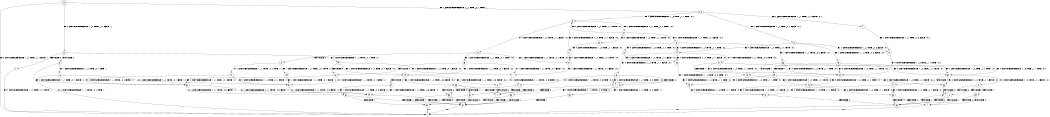 digraph BCG {
size = "7, 10.5";
center = TRUE;
node [shape = circle];
0 [peripheries = 2];
0 -> 1 [label = "EX !0 !ATOMIC_EXCH_BRANCH (1, +0, TRUE, +1, 1, FALSE) !::"];
0 -> 2 [label = "EX !1 !ATOMIC_EXCH_BRANCH (1, +1, TRUE, +0, 1, TRUE) !::"];
0 -> 3 [label = "EX !0 !ATOMIC_EXCH_BRANCH (1, +0, TRUE, +1, 1, FALSE) !::"];
2 -> 4 [label = "EX !1 !ATOMIC_EXCH_BRANCH (1, +1, TRUE, +0, 1, FALSE) !:0:1:"];
2 -> 5 [label = "EX !0 !ATOMIC_EXCH_BRANCH (1, +0, TRUE, +1, 1, TRUE) !:0:1:"];
2 -> 6 [label = "EX !1 !ATOMIC_EXCH_BRANCH (1, +1, TRUE, +0, 1, FALSE) !:0:1:"];
3 -> 7 [label = "TERMINATE !0"];
3 -> 8 [label = "TERMINATE !0"];
3 -> 9 [label = "EX !1 !ATOMIC_EXCH_BRANCH (1, +1, TRUE, +0, 1, TRUE) !:0:"];
4 -> 10 [label = "EX !1 !ATOMIC_EXCH_BRANCH (1, +1, TRUE, +0, 3, FALSE) !:0:1:"];
5 -> 11 [label = "EX !0 !ATOMIC_EXCH_BRANCH (1, +0, TRUE, +1, 1, FALSE) !:0:1:"];
5 -> 12 [label = "EX !1 !ATOMIC_EXCH_BRANCH (1, +1, TRUE, +0, 1, TRUE) !:0:1:"];
5 -> 13 [label = "EX !0 !ATOMIC_EXCH_BRANCH (1, +0, TRUE, +1, 1, FALSE) !:0:1:"];
6 -> 10 [label = "EX !1 !ATOMIC_EXCH_BRANCH (1, +1, TRUE, +0, 3, FALSE) !:0:1:"];
6 -> 14 [label = "EX !0 !ATOMIC_EXCH_BRANCH (1, +0, TRUE, +1, 1, TRUE) !:0:1:"];
6 -> 15 [label = "EX !1 !ATOMIC_EXCH_BRANCH (1, +1, TRUE, +0, 3, FALSE) !:0:1:"];
7 -> 1 [label = "EX !1 !ATOMIC_EXCH_BRANCH (1, +1, TRUE, +0, 1, TRUE) !::"];
8 -> 1 [label = "EX !1 !ATOMIC_EXCH_BRANCH (1, +1, TRUE, +0, 1, TRUE) !::"];
8 -> 16 [label = "EX !1 !ATOMIC_EXCH_BRANCH (1, +1, TRUE, +0, 1, TRUE) !::"];
9 -> 17 [label = "EX !1 !ATOMIC_EXCH_BRANCH (1, +1, TRUE, +0, 1, FALSE) !:0:1:"];
9 -> 18 [label = "TERMINATE !0"];
9 -> 19 [label = "EX !1 !ATOMIC_EXCH_BRANCH (1, +1, TRUE, +0, 1, FALSE) !:0:1:"];
10 -> 20 [label = "EX !0 !ATOMIC_EXCH_BRANCH (1, +0, TRUE, +1, 1, TRUE) !:0:1:"];
11 -> 21 [label = "EX !1 !ATOMIC_EXCH_BRANCH (1, +1, TRUE, +0, 1, TRUE) !:0:1:"];
12 -> 22 [label = "EX !0 !ATOMIC_EXCH_BRANCH (1, +0, TRUE, +1, 1, TRUE) !:0:1:"];
12 -> 23 [label = "EX !1 !ATOMIC_EXCH_BRANCH (1, +1, TRUE, +0, 1, FALSE) !:0:1:"];
12 -> 5 [label = "EX !0 !ATOMIC_EXCH_BRANCH (1, +0, TRUE, +1, 1, TRUE) !:0:1:"];
13 -> 21 [label = "EX !1 !ATOMIC_EXCH_BRANCH (1, +1, TRUE, +0, 1, TRUE) !:0:1:"];
13 -> 24 [label = "TERMINATE !0"];
13 -> 25 [label = "EX !1 !ATOMIC_EXCH_BRANCH (1, +1, TRUE, +0, 1, TRUE) !:0:1:"];
14 -> 26 [label = "EX !0 !ATOMIC_EXCH_BRANCH (1, +0, TRUE, +1, 1, FALSE) !:0:1:"];
14 -> 27 [label = "EX !1 !ATOMIC_EXCH_BRANCH (1, +1, TRUE, +0, 3, TRUE) !:0:1:"];
14 -> 28 [label = "EX !0 !ATOMIC_EXCH_BRANCH (1, +0, TRUE, +1, 1, FALSE) !:0:1:"];
15 -> 20 [label = "EX !0 !ATOMIC_EXCH_BRANCH (1, +0, TRUE, +1, 1, TRUE) !:0:1:"];
15 -> 29 [label = "TERMINATE !1"];
15 -> 30 [label = "EX !0 !ATOMIC_EXCH_BRANCH (1, +0, TRUE, +1, 1, TRUE) !:0:1:"];
16 -> 31 [label = "EX !1 !ATOMIC_EXCH_BRANCH (1, +1, TRUE, +0, 1, FALSE) !:1:"];
16 -> 32 [label = "EX !1 !ATOMIC_EXCH_BRANCH (1, +1, TRUE, +0, 1, FALSE) !:1:"];
17 -> 33 [label = "EX !1 !ATOMIC_EXCH_BRANCH (1, +1, TRUE, +0, 3, FALSE) !:0:1:"];
18 -> 31 [label = "EX !1 !ATOMIC_EXCH_BRANCH (1, +1, TRUE, +0, 1, FALSE) !:1:"];
18 -> 32 [label = "EX !1 !ATOMIC_EXCH_BRANCH (1, +1, TRUE, +0, 1, FALSE) !:1:"];
19 -> 33 [label = "EX !1 !ATOMIC_EXCH_BRANCH (1, +1, TRUE, +0, 3, FALSE) !:0:1:"];
19 -> 34 [label = "TERMINATE !0"];
19 -> 35 [label = "EX !1 !ATOMIC_EXCH_BRANCH (1, +1, TRUE, +0, 3, FALSE) !:0:1:"];
20 -> 36 [label = "EX !0 !ATOMIC_EXCH_BRANCH (1, +0, TRUE, +1, 1, FALSE) !:0:1:"];
21 -> 17 [label = "EX !1 !ATOMIC_EXCH_BRANCH (1, +1, TRUE, +0, 1, FALSE) !:0:1:"];
22 -> 11 [label = "EX !0 !ATOMIC_EXCH_BRANCH (1, +0, TRUE, +1, 1, FALSE) !:0:1:"];
23 -> 37 [label = "EX !0 !ATOMIC_EXCH_BRANCH (1, +0, TRUE, +1, 1, TRUE) !:0:1:"];
23 -> 38 [label = "EX !1 !ATOMIC_EXCH_BRANCH (1, +1, TRUE, +0, 3, FALSE) !:0:1:"];
23 -> 14 [label = "EX !0 !ATOMIC_EXCH_BRANCH (1, +0, TRUE, +1, 1, TRUE) !:0:1:"];
24 -> 39 [label = "EX !1 !ATOMIC_EXCH_BRANCH (1, +1, TRUE, +0, 1, TRUE) !:1:"];
24 -> 40 [label = "EX !1 !ATOMIC_EXCH_BRANCH (1, +1, TRUE, +0, 1, TRUE) !:1:"];
25 -> 17 [label = "EX !1 !ATOMIC_EXCH_BRANCH (1, +1, TRUE, +0, 1, FALSE) !:0:1:"];
25 -> 18 [label = "TERMINATE !0"];
25 -> 19 [label = "EX !1 !ATOMIC_EXCH_BRANCH (1, +1, TRUE, +0, 1, FALSE) !:0:1:"];
26 -> 41 [label = "EX !1 !ATOMIC_EXCH_BRANCH (1, +1, TRUE, +0, 3, TRUE) !:0:1:"];
27 -> 20 [label = "EX !0 !ATOMIC_EXCH_BRANCH (1, +0, TRUE, +1, 1, TRUE) !:0:1:"];
27 -> 42 [label = "TERMINATE !1"];
27 -> 30 [label = "EX !0 !ATOMIC_EXCH_BRANCH (1, +0, TRUE, +1, 1, TRUE) !:0:1:"];
28 -> 41 [label = "EX !1 !ATOMIC_EXCH_BRANCH (1, +1, TRUE, +0, 3, TRUE) !:0:1:"];
28 -> 43 [label = "TERMINATE !0"];
28 -> 44 [label = "EX !1 !ATOMIC_EXCH_BRANCH (1, +1, TRUE, +0, 3, TRUE) !:0:1:"];
29 -> 45 [label = "EX !0 !ATOMIC_EXCH_BRANCH (1, +0, TRUE, +1, 1, TRUE) !:0:"];
29 -> 46 [label = "EX !0 !ATOMIC_EXCH_BRANCH (1, +0, TRUE, +1, 1, TRUE) !:0:"];
30 -> 36 [label = "EX !0 !ATOMIC_EXCH_BRANCH (1, +0, TRUE, +1, 1, FALSE) !:0:1:"];
30 -> 47 [label = "TERMINATE !1"];
30 -> 48 [label = "EX !0 !ATOMIC_EXCH_BRANCH (1, +0, TRUE, +1, 1, FALSE) !:0:1:"];
31 -> 49 [label = "EX !1 !ATOMIC_EXCH_BRANCH (1, +1, TRUE, +0, 3, FALSE) !:1:"];
32 -> 49 [label = "EX !1 !ATOMIC_EXCH_BRANCH (1, +1, TRUE, +0, 3, FALSE) !:1:"];
32 -> 50 [label = "EX !1 !ATOMIC_EXCH_BRANCH (1, +1, TRUE, +0, 3, FALSE) !:1:"];
33 -> 51 [label = "TERMINATE !0"];
34 -> 49 [label = "EX !1 !ATOMIC_EXCH_BRANCH (1, +1, TRUE, +0, 3, FALSE) !:1:"];
34 -> 50 [label = "EX !1 !ATOMIC_EXCH_BRANCH (1, +1, TRUE, +0, 3, FALSE) !:1:"];
35 -> 51 [label = "TERMINATE !0"];
35 -> 52 [label = "TERMINATE !1"];
35 -> 53 [label = "TERMINATE !0"];
36 -> 54 [label = "TERMINATE !0"];
37 -> 26 [label = "EX !0 !ATOMIC_EXCH_BRANCH (1, +0, TRUE, +1, 1, FALSE) !:0:1:"];
38 -> 20 [label = "EX !0 !ATOMIC_EXCH_BRANCH (1, +0, TRUE, +1, 1, TRUE) !:0:1:"];
38 -> 42 [label = "TERMINATE !1"];
38 -> 30 [label = "EX !0 !ATOMIC_EXCH_BRANCH (1, +0, TRUE, +1, 1, TRUE) !:0:1:"];
39 -> 31 [label = "EX !1 !ATOMIC_EXCH_BRANCH (1, +1, TRUE, +0, 1, FALSE) !:1:"];
40 -> 31 [label = "EX !1 !ATOMIC_EXCH_BRANCH (1, +1, TRUE, +0, 1, FALSE) !:1:"];
40 -> 32 [label = "EX !1 !ATOMIC_EXCH_BRANCH (1, +1, TRUE, +0, 1, FALSE) !:1:"];
41 -> 51 [label = "TERMINATE !0"];
42 -> 45 [label = "EX !0 !ATOMIC_EXCH_BRANCH (1, +0, TRUE, +1, 1, TRUE) !:0:"];
42 -> 46 [label = "EX !0 !ATOMIC_EXCH_BRANCH (1, +0, TRUE, +1, 1, TRUE) !:0:"];
43 -> 55 [label = "EX !1 !ATOMIC_EXCH_BRANCH (1, +1, TRUE, +0, 3, TRUE) !:1:"];
43 -> 56 [label = "EX !1 !ATOMIC_EXCH_BRANCH (1, +1, TRUE, +0, 3, TRUE) !:1:"];
44 -> 51 [label = "TERMINATE !0"];
44 -> 52 [label = "TERMINATE !1"];
44 -> 53 [label = "TERMINATE !0"];
45 -> 57 [label = "EX !0 !ATOMIC_EXCH_BRANCH (1, +0, TRUE, +1, 1, FALSE) !:0:"];
46 -> 57 [label = "EX !0 !ATOMIC_EXCH_BRANCH (1, +0, TRUE, +1, 1, FALSE) !:0:"];
46 -> 58 [label = "EX !0 !ATOMIC_EXCH_BRANCH (1, +0, TRUE, +1, 1, FALSE) !:0:"];
47 -> 57 [label = "EX !0 !ATOMIC_EXCH_BRANCH (1, +0, TRUE, +1, 1, FALSE) !:0:"];
47 -> 58 [label = "EX !0 !ATOMIC_EXCH_BRANCH (1, +0, TRUE, +1, 1, FALSE) !:0:"];
48 -> 54 [label = "TERMINATE !0"];
48 -> 59 [label = "TERMINATE !1"];
48 -> 60 [label = "TERMINATE !0"];
49 -> 61 [label = "TERMINATE !1"];
50 -> 61 [label = "TERMINATE !1"];
50 -> 62 [label = "TERMINATE !1"];
51 -> 61 [label = "TERMINATE !1"];
52 -> 61 [label = "TERMINATE !0"];
52 -> 62 [label = "TERMINATE !0"];
53 -> 61 [label = "TERMINATE !1"];
53 -> 62 [label = "TERMINATE !1"];
54 -> 63 [label = "TERMINATE !1"];
55 -> 61 [label = "TERMINATE !1"];
56 -> 61 [label = "TERMINATE !1"];
56 -> 62 [label = "TERMINATE !1"];
57 -> 63 [label = "TERMINATE !0"];
58 -> 63 [label = "TERMINATE !0"];
58 -> 64 [label = "TERMINATE !0"];
59 -> 63 [label = "TERMINATE !0"];
59 -> 64 [label = "TERMINATE !0"];
60 -> 63 [label = "TERMINATE !1"];
60 -> 64 [label = "TERMINATE !1"];
61 -> 1 [label = "exit"];
62 -> 1 [label = "exit"];
63 -> 1 [label = "exit"];
64 -> 1 [label = "exit"];
}
